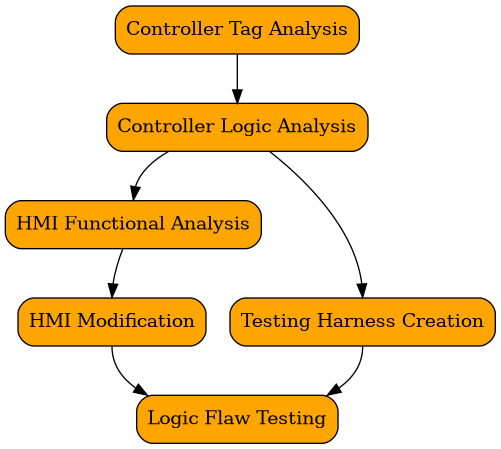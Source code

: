 @startuml
digraph G {
    node [
        shape = record, 
        fillcolor = Orange, 
        style = "filled, rounded",
        ]

    1 [label = "Controller Tag Analysis"]
    2 [label = "Controller Logic Analysis"]
    3 [label = "HMI Functional Analysis"]
    4 [label = "HMI Modification"]
    5 [label = "Testing Harness Creation"]
    6 [label = "Logic Flaw Testing"]

    1 -> 2 -> 3:n, 5:n
    3 -> 4:n
    4:s, 5:s -> 6
}
@enduml
